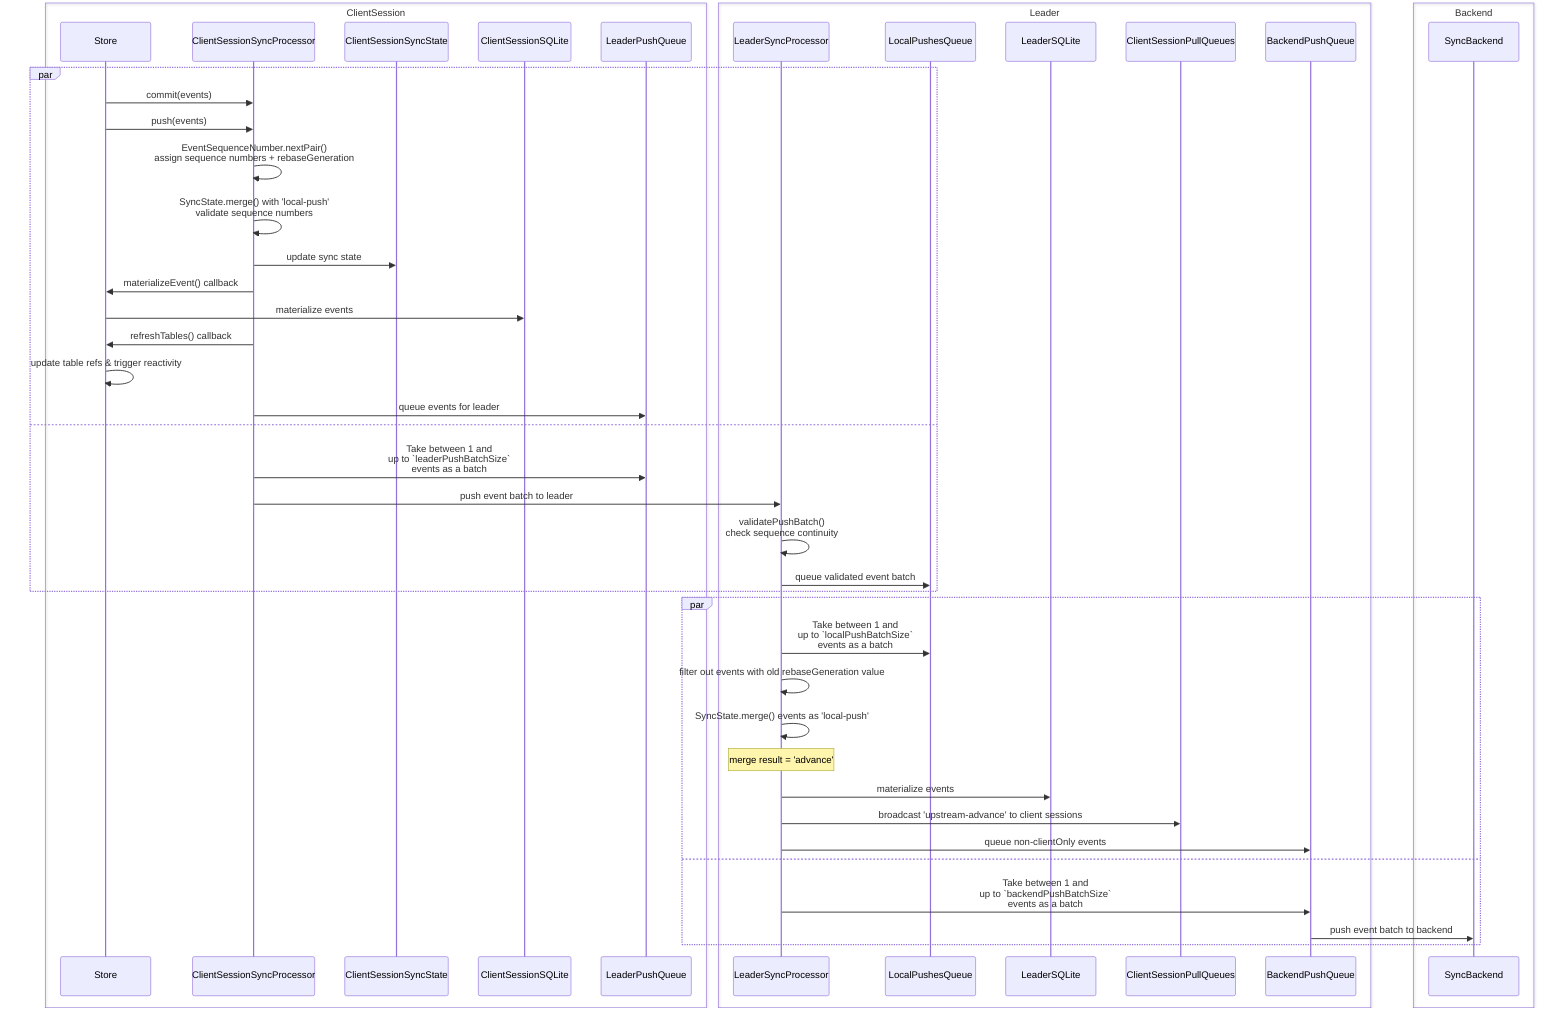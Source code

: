 sequenceDiagram
    box ClientSession
        participant Store
        participant CSSP as ClientSessionSyncProcessor
        participant ClientSessionSyncState
        participant ClientSessionSQLite
        participant LeaderPushQueue
    end
    box Leader
        participant LSP as LeaderSyncProcessor
        participant LocalPushesQueue
        participant LeaderSQLite
        participant ClientSessionPullQueues
        participant BackendPushQueue
    end
    box Backend
        participant SyncBackend
    end

        par
            Store->>CSSP: commit(events)
            Store->>CSSP: push(events)
            CSSP->>CSSP: EventSequenceNumber.nextPair()<br/>assign sequence numbers + rebaseGeneration
            CSSP->>CSSP: SyncState.merge() with 'local-push'<br/>validate sequence numbers
            CSSP->>ClientSessionSyncState: update sync state
            CSSP->>Store: materializeEvent() callback
            Store->>ClientSessionSQLite: materialize events
            CSSP->>Store: refreshTables() callback
            Store->>Store: update table refs & trigger reactivity
            CSSP->>LeaderPushQueue: queue events for leader
        and
            CSSP->>LeaderPushQueue: Take between 1 and <br/>up to `leaderPushBatchSize`<br/>events as a batch
            CSSP->>LSP: push event batch to leader


            LSP->>LSP: validatePushBatch()<br/>check sequence continuity
            LSP->>LocalPushesQueue: queue validated event batch
        end

        par
            LSP->>LocalPushesQueue: Take between 1 and <br/>up to `localPushBatchSize`<br/>events as a batch
            LSP->>LSP: filter out events with old rebaseGeneration value
            LSP->>LSP: SyncState.merge() events as 'local-push'
            Note over LSP: merge result = 'advance'
            LSP->>LeaderSQLite: materialize events
            LSP->>ClientSessionPullQueues: broadcast 'upstream-advance' to client sessions
            LSP->>BackendPushQueue: queue non-clientOnly events
        and
            LSP->> BackendPushQueue: Take between 1 and <br/>up to `backendPushBatchSize`<br/>events as a batch
            BackendPushQueue->>SyncBackend: push event batch to backend
    end